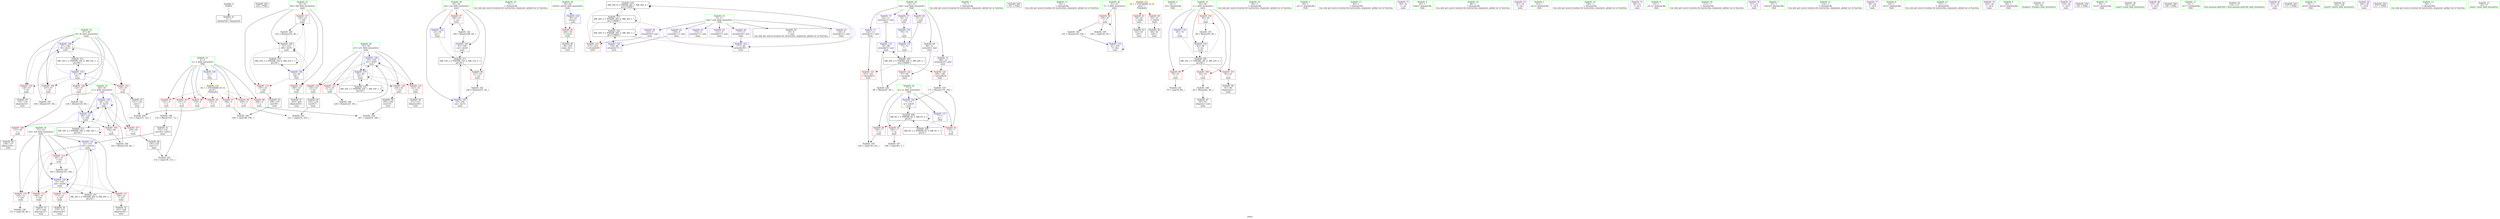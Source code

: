 digraph "SVFG" {
	label="SVFG";

	Node0x559027f70030 [shape=record,color=grey,label="{NodeID: 0\nNullPtr}"];
	Node0x559027f70030 -> Node0x559027f8c5d0[style=solid];
	Node0x559027fb4bf0 [shape=record,color=black,label="{NodeID: 263\n224 = PHI()\n}"];
	Node0x559027f95630 [shape=record,color=grey,label="{NodeID: 180\n152 = Binary(151, 72, )\n}"];
	Node0x559027f95630 -> Node0x559027f8de70[style=solid];
	Node0x559027f8ccb0 [shape=record,color=red,label="{NodeID: 97\n188\<--43\n\<--cas\nmain\n}"];
	Node0x559027f8ccb0 -> Node0x559027f95930[style=solid];
	Node0x559027f6f0e0 [shape=record,color=green,label="{NodeID: 14\n72\<--1\n\<--dummyObj\nCan only get source location for instruction, argument, global var or function.}"];
	Node0x559027f906c0 [shape=record,color=grey,label="{NodeID: 194\n207 = cmp(205, 206, )\n}"];
	Node0x559027f8d810 [shape=record,color=red,label="{NodeID: 111\n160\<--51\n\<--i24\nmain\n}"];
	Node0x559027f8d810 -> Node0x559027f8df40[style=solid];
	Node0x559027f6faf0 [shape=record,color=green,label="{NodeID: 28\n39\<--40\nretval\<--retval_field_insensitive\nmain\n}"];
	Node0x559027f6faf0 -> Node0x559027f90230[style=solid];
	Node0x559027f6faf0 -> Node0x559027f92d80[style=solid];
	Node0x559027f92ab0 [shape=record,color=red,label="{NodeID: 125\n215\<--214\n\<--arrayidx59\nmain\n}"];
	Node0x559027f8c6d0 [shape=record,color=black,label="{NodeID: 42\n10\<--9\n\<--mat\nCan only get source location for instruction, argument, global var or function.}"];
	Node0x559027f93670 [shape=record,color=blue,label="{NodeID: 139\n49\<--143\nj\<--inc19\nmain\n}"];
	Node0x559027f93670 -> Node0x559027f8d4d0[style=dashed];
	Node0x559027f93670 -> Node0x559027f8d5a0[style=dashed];
	Node0x559027f93670 -> Node0x559027f8d670[style=dashed];
	Node0x559027f93670 -> Node0x559027f934d0[style=dashed];
	Node0x559027f93670 -> Node0x559027f93670[style=dashed];
	Node0x559027f93670 -> Node0x559027fa1910[style=dashed];
	Node0x559027f8e280 [shape=record,color=black,label="{NodeID: 56\n205\<--204\nconv53\<--\nmain\n}"];
	Node0x559027f8e280 -> Node0x559027f906c0[style=solid];
	Node0x559027f8ede0 [shape=record,color=purple,label="{NodeID: 70\n92\<--12\narrayidx3\<--nnd\nmain\n}"];
	Node0x559027f8ede0 -> Node0x559027f93190[style=solid];
	Node0x559027f8f940 [shape=record,color=red,label="{NodeID: 84\n131\<--4\n\<--n\nmain\n}"];
	Node0x559027f8f940 -> Node0x559027f98780[style=solid];
	Node0x559027f70450 [shape=record,color=green,label="{NodeID: 1\n5\<--1\n\<--dummyObj\nCan only get source location for instruction, argument, global var or function.}"];
	Node0x559027fb4cf0 [shape=record,color=black,label="{NodeID: 264\n241 = PHI()\n}"];
	Node0x559027f957b0 [shape=record,color=grey,label="{NodeID: 181\n238 = Binary(237, 84, )\n}"];
	Node0x559027f957b0 -> Node0x559027f93f60[style=solid];
	Node0x559027f8cd80 [shape=record,color=red,label="{NodeID: 98\n237\<--43\n\<--cas\nmain\n}"];
	Node0x559027f8cd80 -> Node0x559027f957b0[style=solid];
	Node0x559027f8b970 [shape=record,color=green,label="{NodeID: 15\n76\<--1\n\<--dummyObj\nCan only get source location for instruction, argument, global var or function.}"];
	Node0x559027f90840 [shape=record,color=grey,label="{NodeID: 195\n164 = cmp(159, 163, )\n}"];
	Node0x559027f8d8e0 [shape=record,color=red,label="{NodeID: 112\n166\<--51\n\<--i24\nmain\n}"];
	Node0x559027f8d8e0 -> Node0x559027f8e010[style=solid];
	Node0x559027f6fbc0 [shape=record,color=green,label="{NodeID: 29\n41\<--42\nT\<--T_field_insensitive\nmain\n}"];
	Node0x559027f6fbc0 -> Node0x559027f8cbe0[style=solid];
	Node0x559027f6fbc0 -> Node0x559027f93330[style=solid];
	Node0x559027fa0510 [shape=record,color=black,label="{NodeID: 209\nMR_6V_2 = PHI(MR_6V_3, MR_6V_1, )\npts\{8 \}\n}"];
	Node0x559027fa0510 -> Node0x559027f9f610[style=dashed];
	Node0x559027f92b80 [shape=record,color=blue,label="{NodeID: 126\n4\<--5\nn\<--\nGlob }"];
	Node0x559027f92b80 -> Node0x559027fa8230[style=dashed];
	Node0x559027f8c7d0 [shape=record,color=black,label="{NodeID: 43\n62\<--59\ncall\<--\nmain\n}"];
	Node0x559027f93740 [shape=record,color=blue,label="{NodeID: 140\n47\<--148\ni6\<--inc22\nmain\n}"];
	Node0x559027f93740 -> Node0x559027f8d190[style=dashed];
	Node0x559027f93740 -> Node0x559027f8d260[style=dashed];
	Node0x559027f93740 -> Node0x559027f8d330[style=dashed];
	Node0x559027f93740 -> Node0x559027f8d400[style=dashed];
	Node0x559027f93740 -> Node0x559027f93740[style=dashed];
	Node0x559027f93740 -> Node0x559027fa1410[style=dashed];
	Node0x559027f8e350 [shape=record,color=black,label="{NodeID: 57\n210\<--209\nidxprom56\<--\nmain\n}"];
	Node0x559027f8eeb0 [shape=record,color=purple,label="{NodeID: 71\n162\<--12\narrayidx31\<--nnd\nmain\n}"];
	Node0x559027f8eeb0 -> Node0x559027f92910[style=solid];
	Node0x559027f8fa10 [shape=record,color=red,label="{NodeID: 85\n151\<--4\n\<--n\nmain\n}"];
	Node0x559027f8fa10 -> Node0x559027f95630[style=solid];
	Node0x559027f70fa0 [shape=record,color=green,label="{NodeID: 2\n16\<--1\n.str\<--dummyObj\nGlob }"];
	Node0x559027f95930 [shape=record,color=grey,label="{NodeID: 182\n189 = Binary(188, 84, )\n}"];
	Node0x559027f95930 -> Node0x559027f93b50[style=solid];
	Node0x559027f8ce50 [shape=record,color=red,label="{NodeID: 99\n78\<--45\n\<--i\nmain\n}"];
	Node0x559027f8ce50 -> Node0x559027f91140[style=solid];
	Node0x559027f8ba70 [shape=record,color=green,label="{NodeID: 16\n80\<--1\n\<--dummyObj\nCan only get source location for instruction, argument, global var or function.}"];
	Node0x559027f909c0 [shape=record,color=grey,label="{NodeID: 196\n157 = cmp(156, 84, )\n}"];
	Node0x559027f8d9b0 [shape=record,color=red,label="{NodeID: 113\n173\<--51\n\<--i24\nmain\n}"];
	Node0x559027f8d9b0 -> Node0x559027f8e0e0[style=solid];
	Node0x559027f6fc90 [shape=record,color=green,label="{NodeID: 30\n43\<--44\ncas\<--cas_field_insensitive\nmain\n}"];
	Node0x559027f6fc90 -> Node0x559027f8ccb0[style=solid];
	Node0x559027f6fc90 -> Node0x559027f8cd80[style=solid];
	Node0x559027f6fc90 -> Node0x559027f92e50[style=solid];
	Node0x559027f6fc90 -> Node0x559027f93b50[style=solid];
	Node0x559027f6fc90 -> Node0x559027f93f60[style=solid];
	Node0x559027f92c80 [shape=record,color=blue,label="{NodeID: 127\n7\<--5\nm\<--\nGlob }"];
	Node0x559027f92c80 -> Node0x559027fa0510[style=dashed];
	Node0x559027f8c8a0 [shape=record,color=black,label="{NodeID: 44\n68\<--65\ncall1\<--\nmain\n}"];
	Node0x559027f93810 [shape=record,color=blue,label="{NodeID: 141\n51\<--153\ni24\<--conv26\nmain\n}"];
	Node0x559027f93810 -> Node0x559027f8d740[style=dashed];
	Node0x559027f93810 -> Node0x559027f8d810[style=dashed];
	Node0x559027f93810 -> Node0x559027f8d8e0[style=dashed];
	Node0x559027f93810 -> Node0x559027f8d9b0[style=dashed];
	Node0x559027f93810 -> Node0x559027f8da80[style=dashed];
	Node0x559027f93810 -> Node0x559027f93a80[style=dashed];
	Node0x559027f93810 -> Node0x559027fa1e10[style=dashed];
	Node0x559027f8e420 [shape=record,color=black,label="{NodeID: 58\n213\<--212\nidxprom58\<--\nmain\n}"];
	Node0x559027f8ef80 [shape=record,color=purple,label="{NodeID: 72\n168\<--12\narrayidx34\<--nnd\nmain\n}"];
	Node0x559027f8ef80 -> Node0x559027f929e0[style=solid];
	Node0x559027f8fae0 [shape=record,color=red,label="{NodeID: 86\n176\<--4\n\<--n\nmain\n}"];
	Node0x559027f6f280 [shape=record,color=green,label="{NodeID: 3\n18\<--1\n.str.1\<--dummyObj\nGlob }"];
	Node0x559027f95ab0 [shape=record,color=grey,label="{NodeID: 183\n182 = Binary(181, 106, )\n}"];
	Node0x559027f95ab0 -> Node0x559027f93a80[style=solid];
	Node0x559027f8cf20 [shape=record,color=red,label="{NodeID: 100\n82\<--45\n\<--i\nmain\n}"];
	Node0x559027f8cf20 -> Node0x559027f96230[style=solid];
	Node0x559027f701d0 [shape=record,color=green,label="{NodeID: 17\n84\<--1\n\<--dummyObj\nCan only get source location for instruction, argument, global var or function.}"];
	Node0x559027f90b40 [shape=record,color=grey,label="{NodeID: 197\n186 = cmp(185, 5, )\n}"];
	Node0x559027f8da80 [shape=record,color=red,label="{NodeID: 114\n181\<--51\n\<--i24\nmain\n}"];
	Node0x559027f8da80 -> Node0x559027f95ab0[style=solid];
	Node0x559027f6fd60 [shape=record,color=green,label="{NodeID: 31\n45\<--46\ni\<--i_field_insensitive\nmain\n}"];
	Node0x559027f6fd60 -> Node0x559027f8ce50[style=solid];
	Node0x559027f6fd60 -> Node0x559027f8cf20[style=solid];
	Node0x559027f6fd60 -> Node0x559027f8cff0[style=solid];
	Node0x559027f6fd60 -> Node0x559027f8d0c0[style=solid];
	Node0x559027f6fd60 -> Node0x559027f930c0[style=solid];
	Node0x559027f6fd60 -> Node0x559027f93260[style=solid];
	Node0x559027fa0f10 [shape=record,color=black,label="{NodeID: 211\nMR_12V_3 = PHI(MR_12V_5, MR_12V_2, )\npts\{44 \}\n}"];
	Node0x559027fa0f10 -> Node0x559027f8ccb0[style=dashed];
	Node0x559027fa0f10 -> Node0x559027f8cd80[style=dashed];
	Node0x559027fa0f10 -> Node0x559027f93b50[style=dashed];
	Node0x559027fa0f10 -> Node0x559027f93f60[style=dashed];
	Node0x559027f92d80 [shape=record,color=blue,label="{NodeID: 128\n39\<--58\nretval\<--\nmain\n}"];
	Node0x559027f92d80 -> Node0x559027f90230[style=dashed];
	Node0x559027f8c970 [shape=record,color=black,label="{NodeID: 45\n85\<--83\nidxprom\<--sub\nmain\n}"];
	Node0x559027f938e0 [shape=record,color=blue,label="{NodeID: 142\n7\<--171\nm\<--sub35\nmain\n}"];
	Node0x559027f938e0 -> Node0x559027f9f610[style=dashed];
	Node0x559027f8e4f0 [shape=record,color=black,label="{NodeID: 59\n219\<--218\nconv61\<--\nmain\n}"];
	Node0x559027f8e4f0 -> Node0x559027f988c0[style=solid];
	Node0x559027f8f050 [shape=record,color=purple,label="{NodeID: 73\n60\<--16\n\<--.str\nmain\n}"];
	Node0x559027f8fbb0 [shape=record,color=red,label="{NodeID: 87\n199\<--4\n\<--n\nmain\n}"];
	Node0x559027f8fbb0 -> Node0x559027f90cc0[style=solid];
	Node0x559027f6f310 [shape=record,color=green,label="{NodeID: 4\n20\<--1\nstdin\<--dummyObj\nGlob }"];
	Node0x559027f95c30 [shape=record,color=grey,label="{NodeID: 184\n143 = Binary(142, 84, )\n}"];
	Node0x559027f95c30 -> Node0x559027f93670[style=solid];
	Node0x559027f8cff0 [shape=record,color=red,label="{NodeID: 101\n90\<--45\n\<--i\nmain\n}"];
	Node0x559027f8cff0 -> Node0x559027f8ca40[style=solid];
	Node0x559027f70290 [shape=record,color=green,label="{NodeID: 18\n89\<--1\n\<--dummyObj\nCan only get source location for instruction, argument, global var or function.}"];
	Node0x559027f90cc0 [shape=record,color=grey,label="{NodeID: 198\n200 = cmp(198, 199, )\n}"];
	Node0x559027f8db50 [shape=record,color=red,label="{NodeID: 115\n197\<--53\n\<--i46\nmain\n}"];
	Node0x559027f8db50 -> Node0x559027f8e1b0[style=solid];
	Node0x559027f6fe30 [shape=record,color=green,label="{NodeID: 32\n47\<--48\ni6\<--i6_field_insensitive\nmain\n}"];
	Node0x559027f6fe30 -> Node0x559027f8d190[style=solid];
	Node0x559027f6fe30 -> Node0x559027f8d260[style=solid];
	Node0x559027f6fe30 -> Node0x559027f8d330[style=solid];
	Node0x559027f6fe30 -> Node0x559027f8d400[style=solid];
	Node0x559027f6fe30 -> Node0x559027f93400[style=solid];
	Node0x559027f6fe30 -> Node0x559027f93740[style=solid];
	Node0x559027fa1410 [shape=record,color=black,label="{NodeID: 212\nMR_16V_2 = PHI(MR_16V_4, MR_16V_1, )\npts\{48 \}\n}"];
	Node0x559027fa1410 -> Node0x559027f93400[style=dashed];
	Node0x559027f92e50 [shape=record,color=blue,label="{NodeID: 129\n43\<--58\ncas\<--\nmain\n}"];
	Node0x559027f92e50 -> Node0x559027fa0f10[style=dashed];
	Node0x559027f8ca40 [shape=record,color=black,label="{NodeID: 46\n91\<--90\nidxprom2\<--\nmain\n}"];
	Node0x559027f939b0 [shape=record,color=blue,label="{NodeID: 143\n177\<--84\narrayidx38\<--\nmain\n}"];
	Node0x559027f939b0 -> Node0x559027fa3710[style=dashed];
	Node0x559027f8e5c0 [shape=record,color=black,label="{NodeID: 60\n38\<--244\nmain_ret\<--\nmain\n}"];
	Node0x559027f8f120 [shape=record,color=purple,label="{NodeID: 74\n61\<--18\n\<--.str.1\nmain\n}"];
	Node0x559027f8fc80 [shape=record,color=red,label="{NodeID: 88\n206\<--4\n\<--n\nmain\n}"];
	Node0x559027f8fc80 -> Node0x559027f906c0[style=solid];
	Node0x559027f6f400 [shape=record,color=green,label="{NodeID: 5\n21\<--1\n.str.2\<--dummyObj\nGlob }"];
	Node0x559027f95db0 [shape=record,color=grey,label="{NodeID: 185\n105 = Binary(104, 106, )\n}"];
	Node0x559027f95db0 -> Node0x559027f93330[style=solid];
	Node0x559027f8d0c0 [shape=record,color=red,label="{NodeID: 102\n95\<--45\n\<--i\nmain\n}"];
	Node0x559027f8d0c0 -> Node0x559027f966b0[style=solid];
	Node0x559027f70390 [shape=record,color=green,label="{NodeID: 19\n106\<--1\n\<--dummyObj\nCan only get source location for instruction, argument, global var or function.}"];
	Node0x559027f90e40 [shape=record,color=grey,label="{NodeID: 199\n108 = cmp(104, 58, )\n}"];
	Node0x559027f92360 [shape=record,color=red,label="{NodeID: 116\n209\<--53\n\<--i46\nmain\n}"];
	Node0x559027f92360 -> Node0x559027f8e350[style=solid];
	Node0x559027f6ff00 [shape=record,color=green,label="{NodeID: 33\n49\<--50\nj\<--j_field_insensitive\nmain\n}"];
	Node0x559027f6ff00 -> Node0x559027f8d4d0[style=solid];
	Node0x559027f6ff00 -> Node0x559027f8d5a0[style=solid];
	Node0x559027f6ff00 -> Node0x559027f8d670[style=solid];
	Node0x559027f6ff00 -> Node0x559027f934d0[style=solid];
	Node0x559027f6ff00 -> Node0x559027f93670[style=solid];
	Node0x559027fa1910 [shape=record,color=black,label="{NodeID: 213\nMR_18V_2 = PHI(MR_18V_3, MR_18V_1, )\npts\{50 \}\n}"];
	Node0x559027fa1910 -> Node0x559027f934d0[style=dashed];
	Node0x559027fa1910 -> Node0x559027fa1910[style=dashed];
	Node0x559027f92f20 [shape=record,color=blue,label="{NodeID: 130\n70\<--72\n\<--\nmain\n}"];
	Node0x559027f92f20 -> Node0x559027f92ff0[style=dashed];
	Node0x559027f8cb10 [shape=record,color=black,label="{NodeID: 47\n121\<--120\nconv\<--\nmain\n}"];
	Node0x559027f8cb10 -> Node0x559027f90fc0[style=solid];
	Node0x559027f93a80 [shape=record,color=blue,label="{NodeID: 144\n51\<--182\ni24\<--dec40\nmain\n}"];
	Node0x559027f93a80 -> Node0x559027f8d740[style=dashed];
	Node0x559027f93a80 -> Node0x559027f8d810[style=dashed];
	Node0x559027f93a80 -> Node0x559027f8d8e0[style=dashed];
	Node0x559027f93a80 -> Node0x559027f8d9b0[style=dashed];
	Node0x559027f93a80 -> Node0x559027f8da80[style=dashed];
	Node0x559027f93a80 -> Node0x559027f93a80[style=dashed];
	Node0x559027f93a80 -> Node0x559027fa1e10[style=dashed];
	Node0x559027f8e690 [shape=record,color=purple,label="{NodeID: 61\n136\<--9\narrayidx15\<--mat\nmain\n}"];
	Node0x559027f8f1f0 [shape=record,color=purple,label="{NodeID: 75\n66\<--21\n\<--.str.2\nmain\n}"];
	Node0x559027f8fd50 [shape=record,color=red,label="{NodeID: 89\n220\<--4\n\<--n\nmain\n}"];
	Node0x559027f8fd50 -> Node0x559027f988c0[style=solid];
	Node0x559027f6f490 [shape=record,color=green,label="{NodeID: 6\n23\<--1\n.str.3\<--dummyObj\nGlob }"];
	Node0x559027f95f30 [shape=record,color=grey,label="{NodeID: 186\n228 = Binary(227, 84, )\n}"];
	Node0x559027f95f30 -> Node0x559027f93dc0[style=solid];
	Node0x559027f8d190 [shape=record,color=red,label="{NodeID: 103\n120\<--47\n\<--i6\nmain\n}"];
	Node0x559027f8d190 -> Node0x559027f8cb10[style=solid];
	Node0x559027f71490 [shape=record,color=green,label="{NodeID: 20\n113\<--1\n\<--dummyObj\nCan only get source location for instruction, argument, global var or function.}"];
	Node0x559027f90fc0 [shape=record,color=grey,label="{NodeID: 200\n123 = cmp(121, 122, )\n}"];
	Node0x559027f92430 [shape=record,color=red,label="{NodeID: 117\n232\<--53\n\<--i46\nmain\n}"];
	Node0x559027f92430 -> Node0x559027f963b0[style=solid];
	Node0x559027f8bf90 [shape=record,color=green,label="{NodeID: 34\n51\<--52\ni24\<--i24_field_insensitive\nmain\n}"];
	Node0x559027f8bf90 -> Node0x559027f8d740[style=solid];
	Node0x559027f8bf90 -> Node0x559027f8d810[style=solid];
	Node0x559027f8bf90 -> Node0x559027f8d8e0[style=solid];
	Node0x559027f8bf90 -> Node0x559027f8d9b0[style=solid];
	Node0x559027f8bf90 -> Node0x559027f8da80[style=solid];
	Node0x559027f8bf90 -> Node0x559027f93810[style=solid];
	Node0x559027f8bf90 -> Node0x559027f93a80[style=solid];
	Node0x559027fa1e10 [shape=record,color=black,label="{NodeID: 214\nMR_20V_2 = PHI(MR_20V_4, MR_20V_1, )\npts\{52 \}\n}"];
	Node0x559027fa1e10 -> Node0x559027f93810[style=dashed];
	Node0x559027f92ff0 [shape=record,color=blue,label="{NodeID: 131\n73\<--72\n\<--\nmain\n}"];
	Node0x559027f92ff0 -> Node0x559027f9f110[style=dashed];
	Node0x559027f8dc00 [shape=record,color=black,label="{NodeID: 48\n130\<--129\nconv11\<--\nmain\n}"];
	Node0x559027f8dc00 -> Node0x559027f98780[style=solid];
	Node0x559027f93b50 [shape=record,color=blue,label="{NodeID: 145\n43\<--189\ncas\<--inc44\nmain\n}"];
	Node0x559027f93b50 -> Node0x559027fa0f10[style=dashed];
	Node0x559027f8e760 [shape=record,color=purple,label="{NodeID: 62\n139\<--9\narrayidx17\<--mat\nmain\n}"];
	Node0x559027f8e760 -> Node0x559027f935a0[style=solid];
	Node0x559027f8f2c0 [shape=record,color=purple,label="{NodeID: 76\n67\<--23\n\<--.str.3\nmain\n}"];
	Node0x559027f8fe20 [shape=record,color=red,label="{NodeID: 90\n159\<--7\n\<--m\nmain\n}"];
	Node0x559027f8fe20 -> Node0x559027f90840[style=solid];
	Node0x559027f8b630 [shape=record,color=green,label="{NodeID: 7\n25\<--1\nstdout\<--dummyObj\nGlob }"];
	Node0x559027f960b0 [shape=record,color=grey,label="{NodeID: 187\n148 = Binary(147, 84, )\n}"];
	Node0x559027f960b0 -> Node0x559027f93740[style=solid];
	Node0x559027f8d260 [shape=record,color=red,label="{NodeID: 104\n125\<--47\n\<--i6\nmain\n}"];
	Node0x559027f8d260 -> Node0x559027f903c0[style=solid];
	Node0x559027f71560 [shape=record,color=green,label="{NodeID: 21\n114\<--1\n\<--dummyObj\nCan only get source location for instruction, argument, global var or function.}"];
	Node0x559027f91140 [shape=record,color=grey,label="{NodeID: 201\n79 = cmp(78, 80, )\n}"];
	Node0x559027f92500 [shape=record,color=red,label="{NodeID: 118\n204\<--55\n\<--j51\nmain\n}"];
	Node0x559027f92500 -> Node0x559027f8e280[style=solid];
	Node0x559027f8c060 [shape=record,color=green,label="{NodeID: 35\n53\<--54\ni46\<--i46_field_insensitive\nmain\n}"];
	Node0x559027f8c060 -> Node0x559027f8db50[style=solid];
	Node0x559027f8c060 -> Node0x559027f92360[style=solid];
	Node0x559027f8c060 -> Node0x559027f92430[style=solid];
	Node0x559027f8c060 -> Node0x559027f93c20[style=solid];
	Node0x559027f8c060 -> Node0x559027f93e90[style=solid];
	Node0x559027fa2310 [shape=record,color=black,label="{NodeID: 215\nMR_22V_2 = PHI(MR_22V_6, MR_22V_1, )\npts\{54 \}\n}"];
	Node0x559027fa2310 -> Node0x559027f93c20[style=dashed];
	Node0x559027fa2310 -> Node0x559027fa2310[style=dashed];
	Node0x559027f930c0 [shape=record,color=blue,label="{NodeID: 132\n45\<--76\ni\<--\nmain\n}"];
	Node0x559027f930c0 -> Node0x559027f9ec10[style=dashed];
	Node0x559027f8dcd0 [shape=record,color=black,label="{NodeID: 49\n135\<--134\nidxprom14\<--\nmain\n}"];
	Node0x559027fa7120 [shape=record,color=black,label="{NodeID: 229\nMR_26V_4 = PHI(MR_26V_5, MR_26V_3, )\npts\{110000 \}\n}"];
	Node0x559027fa7120 -> Node0x559027f92ab0[style=dashed];
	Node0x559027fa7120 -> Node0x559027f935a0[style=dashed];
	Node0x559027fa7120 -> Node0x559027f939b0[style=dashed];
	Node0x559027fa7120 -> Node0x559027fa2d10[style=dashed];
	Node0x559027fa7120 -> Node0x559027fa3710[style=dashed];
	Node0x559027fa7120 -> Node0x559027fa7120[style=dashed];
	Node0x559027f93c20 [shape=record,color=blue,label="{NodeID: 146\n53\<--84\ni46\<--\nmain\n}"];
	Node0x559027f93c20 -> Node0x559027f8db50[style=dashed];
	Node0x559027f93c20 -> Node0x559027f92360[style=dashed];
	Node0x559027f93c20 -> Node0x559027f92430[style=dashed];
	Node0x559027f93c20 -> Node0x559027f93e90[style=dashed];
	Node0x559027f93c20 -> Node0x559027fa2310[style=dashed];
	Node0x559027f8e830 [shape=record,color=purple,label="{NodeID: 63\n175\<--9\narrayidx37\<--mat\nmain\n}"];
	Node0x559027f8f390 [shape=record,color=purple,label="{NodeID: 77\n99\<--26\n\<--.str.4\nmain\n}"];
	Node0x559027f8fef0 [shape=record,color=red,label="{NodeID: 91\n170\<--7\n\<--m\nmain\n}"];
	Node0x559027f8fef0 -> Node0x559027f90540[style=solid];
	Node0x559027f8b6c0 [shape=record,color=green,label="{NodeID: 8\n26\<--1\n.str.4\<--dummyObj\nGlob }"];
	Node0x559027f96230 [shape=record,color=grey,label="{NodeID: 188\n83 = Binary(82, 84, )\n}"];
	Node0x559027f96230 -> Node0x559027f8c970[style=solid];
	Node0x559027f8d330 [shape=record,color=red,label="{NodeID: 105\n134\<--47\n\<--i6\nmain\n}"];
	Node0x559027f8d330 -> Node0x559027f8dcd0[style=solid];
	Node0x559027f71660 [shape=record,color=green,label="{NodeID: 22\n115\<--1\n\<--dummyObj\nCan only get source location for instruction, argument, global var or function.}"];
	Node0x559027f98780 [shape=record,color=grey,label="{NodeID: 202\n132 = cmp(130, 131, )\n}"];
	Node0x559027f925d0 [shape=record,color=red,label="{NodeID: 119\n212\<--55\n\<--j51\nmain\n}"];
	Node0x559027f925d0 -> Node0x559027f8e420[style=solid];
	Node0x559027f8c130 [shape=record,color=green,label="{NodeID: 36\n55\<--56\nj51\<--j51_field_insensitive\nmain\n}"];
	Node0x559027f8c130 -> Node0x559027f92500[style=solid];
	Node0x559027f8c130 -> Node0x559027f925d0[style=solid];
	Node0x559027f8c130 -> Node0x559027f926a0[style=solid];
	Node0x559027f8c130 -> Node0x559027f92770[style=solid];
	Node0x559027f8c130 -> Node0x559027f93cf0[style=solid];
	Node0x559027f8c130 -> Node0x559027f93dc0[style=solid];
	Node0x559027fa2810 [shape=record,color=black,label="{NodeID: 216\nMR_24V_2 = PHI(MR_24V_7, MR_24V_1, )\npts\{56 \}\n}"];
	Node0x559027fa2810 -> Node0x559027f93cf0[style=dashed];
	Node0x559027fa2810 -> Node0x559027fa2810[style=dashed];
	Node0x559027f93190 [shape=record,color=blue,label="{NodeID: 133\n92\<--88\narrayidx3\<--mul\nmain\n}"];
	Node0x559027f93190 -> Node0x559027f9f110[style=dashed];
	Node0x559027f8dda0 [shape=record,color=black,label="{NodeID: 50\n138\<--137\nidxprom16\<--\nmain\n}"];
	Node0x559027f93cf0 [shape=record,color=blue,label="{NodeID: 147\n55\<--84\nj51\<--\nmain\n}"];
	Node0x559027f93cf0 -> Node0x559027f92500[style=dashed];
	Node0x559027f93cf0 -> Node0x559027f925d0[style=dashed];
	Node0x559027f93cf0 -> Node0x559027f926a0[style=dashed];
	Node0x559027f93cf0 -> Node0x559027f92770[style=dashed];
	Node0x559027f93cf0 -> Node0x559027f93cf0[style=dashed];
	Node0x559027f93cf0 -> Node0x559027f93dc0[style=dashed];
	Node0x559027f93cf0 -> Node0x559027fa2810[style=dashed];
	Node0x559027f8e900 [shape=record,color=purple,label="{NodeID: 64\n177\<--9\narrayidx38\<--mat\nmain\n}"];
	Node0x559027f8e900 -> Node0x559027f939b0[style=solid];
	Node0x559027f8f460 [shape=record,color=purple,label="{NodeID: 78\n216\<--26\n\<--.str.4\nmain\n}"];
	Node0x559027f8ffc0 [shape=record,color=red,label="{NodeID: 92\n185\<--7\n\<--m\nmain\n}"];
	Node0x559027f8ffc0 -> Node0x559027f90b40[style=solid];
	Node0x559027f70510 [shape=record,color=green,label="{NodeID: 9\n28\<--1\n.str.5\<--dummyObj\nGlob }"];
	Node0x559027f963b0 [shape=record,color=grey,label="{NodeID: 189\n233 = Binary(232, 84, )\n}"];
	Node0x559027f963b0 -> Node0x559027f93e90[style=solid];
	Node0x559027f8d400 [shape=record,color=red,label="{NodeID: 106\n147\<--47\n\<--i6\nmain\n}"];
	Node0x559027f8d400 -> Node0x559027f960b0[style=solid];
	Node0x559027f70710 [shape=record,color=green,label="{NodeID: 23\n4\<--6\nn\<--n_field_insensitive\nGlob }"];
	Node0x559027f70710 -> Node0x559027f8f870[style=solid];
	Node0x559027f70710 -> Node0x559027f8f940[style=solid];
	Node0x559027f70710 -> Node0x559027f8fa10[style=solid];
	Node0x559027f70710 -> Node0x559027f8fae0[style=solid];
	Node0x559027f70710 -> Node0x559027f8fbb0[style=solid];
	Node0x559027f70710 -> Node0x559027f8fc80[style=solid];
	Node0x559027f70710 -> Node0x559027f8fd50[style=solid];
	Node0x559027f70710 -> Node0x559027f92b80[style=solid];
	Node0x559027f988c0 [shape=record,color=grey,label="{NodeID: 203\n221 = cmp(219, 220, )\n}"];
	Node0x559027f926a0 [shape=record,color=red,label="{NodeID: 120\n218\<--55\n\<--j51\nmain\n}"];
	Node0x559027f926a0 -> Node0x559027f8e4f0[style=solid];
	Node0x559027f8c200 [shape=record,color=green,label="{NodeID: 37\n63\<--64\nfreopen\<--freopen_field_insensitive\n}"];
	Node0x559027fa2d10 [shape=record,color=black,label="{NodeID: 217\nMR_26V_2 = PHI(MR_26V_6, MR_26V_1, )\npts\{110000 \}\n}"];
	Node0x559027fa2d10 -> Node0x559027f92ab0[style=dashed];
	Node0x559027fa2d10 -> Node0x559027f939b0[style=dashed];
	Node0x559027fa2d10 -> Node0x559027fa2d10[style=dashed];
	Node0x559027fa2d10 -> Node0x559027fa3710[style=dashed];
	Node0x559027fa2d10 -> Node0x559027fa7120[style=dashed];
	Node0x559027f93260 [shape=record,color=blue,label="{NodeID: 134\n45\<--96\ni\<--inc\nmain\n}"];
	Node0x559027f93260 -> Node0x559027f9ec10[style=dashed];
	Node0x559027f8de70 [shape=record,color=black,label="{NodeID: 51\n153\<--152\nconv26\<--sub25\nmain\n}"];
	Node0x559027f8de70 -> Node0x559027f93810[style=solid];
	Node0x559027fa7710 [shape=record,color=yellow,style=double,label="{NodeID: 231\n2V_1 = ENCHI(MR_2V_0)\npts\{1 \}\nFun[main]}"];
	Node0x559027fa7710 -> Node0x559027f90090[style=dashed];
	Node0x559027fa7710 -> Node0x559027f90160[style=dashed];
	Node0x559027f93dc0 [shape=record,color=blue,label="{NodeID: 148\n55\<--228\nj51\<--inc67\nmain\n}"];
	Node0x559027f93dc0 -> Node0x559027f92500[style=dashed];
	Node0x559027f93dc0 -> Node0x559027f925d0[style=dashed];
	Node0x559027f93dc0 -> Node0x559027f926a0[style=dashed];
	Node0x559027f93dc0 -> Node0x559027f92770[style=dashed];
	Node0x559027f93dc0 -> Node0x559027f93cf0[style=dashed];
	Node0x559027f93dc0 -> Node0x559027f93dc0[style=dashed];
	Node0x559027f93dc0 -> Node0x559027fa2810[style=dashed];
	Node0x559027f8e9d0 [shape=record,color=purple,label="{NodeID: 65\n211\<--9\narrayidx57\<--mat\nmain\n}"];
	Node0x559027f8f530 [shape=record,color=purple,label="{NodeID: 79\n110\<--28\n\<--.str.5\nmain\n}"];
	Node0x559027fb4300 [shape=record,color=black,label="{NodeID: 259\n192 = PHI()\n}"];
	Node0x559027f90090 [shape=record,color=red,label="{NodeID: 93\n59\<--20\n\<--stdin\nmain\n}"];
	Node0x559027f90090 -> Node0x559027f8c7d0[style=solid];
	Node0x559027f705e0 [shape=record,color=green,label="{NodeID: 10\n30\<--1\n.str.6\<--dummyObj\nGlob }"];
	Node0x559027f96530 [shape=record,color=grey,label="{NodeID: 190\n88 = Binary(87, 89, )\n}"];
	Node0x559027f96530 -> Node0x559027f93190[style=solid];
	Node0x559027f8d4d0 [shape=record,color=red,label="{NodeID: 107\n129\<--49\n\<--j\nmain\n}"];
	Node0x559027f8d4d0 -> Node0x559027f8dc00[style=solid];
	Node0x559027f70810 [shape=record,color=green,label="{NodeID: 24\n7\<--8\nm\<--m_field_insensitive\nGlob }"];
	Node0x559027f70810 -> Node0x559027f8fe20[style=solid];
	Node0x559027f70810 -> Node0x559027f8fef0[style=solid];
	Node0x559027f70810 -> Node0x559027f8ffc0[style=solid];
	Node0x559027f70810 -> Node0x559027f92c80[style=solid];
	Node0x559027f70810 -> Node0x559027f938e0[style=solid];
	Node0x559027f9ec10 [shape=record,color=black,label="{NodeID: 204\nMR_14V_3 = PHI(MR_14V_4, MR_14V_2, )\npts\{46 \}\n}"];
	Node0x559027f9ec10 -> Node0x559027f8ce50[style=dashed];
	Node0x559027f9ec10 -> Node0x559027f8cf20[style=dashed];
	Node0x559027f9ec10 -> Node0x559027f8cff0[style=dashed];
	Node0x559027f9ec10 -> Node0x559027f8d0c0[style=dashed];
	Node0x559027f9ec10 -> Node0x559027f93260[style=dashed];
	Node0x559027f92770 [shape=record,color=red,label="{NodeID: 121\n227\<--55\n\<--j51\nmain\n}"];
	Node0x559027f92770 -> Node0x559027f95f30[style=solid];
	Node0x559027f8c2d0 [shape=record,color=green,label="{NodeID: 38\n101\<--102\nscanf\<--scanf_field_insensitive\n}"];
	Node0x559027f93330 [shape=record,color=blue,label="{NodeID: 135\n41\<--105\nT\<--dec\nmain\n}"];
	Node0x559027f93330 -> Node0x559027f8cbe0[style=dashed];
	Node0x559027f93330 -> Node0x559027f93330[style=dashed];
	Node0x559027f8df40 [shape=record,color=black,label="{NodeID: 52\n161\<--160\nidxprom30\<--\nmain\n}"];
	Node0x559027fa8230 [shape=record,color=yellow,style=double,label="{NodeID: 232\n4V_1 = ENCHI(MR_4V_0)\npts\{6 \}\nFun[main]}"];
	Node0x559027fa8230 -> Node0x559027f8f870[style=dashed];
	Node0x559027fa8230 -> Node0x559027f8f940[style=dashed];
	Node0x559027fa8230 -> Node0x559027f8fa10[style=dashed];
	Node0x559027fa8230 -> Node0x559027f8fae0[style=dashed];
	Node0x559027fa8230 -> Node0x559027f8fbb0[style=dashed];
	Node0x559027fa8230 -> Node0x559027f8fc80[style=dashed];
	Node0x559027fa8230 -> Node0x559027f8fd50[style=dashed];
	Node0x559027f93e90 [shape=record,color=blue,label="{NodeID: 149\n53\<--233\ni46\<--inc70\nmain\n}"];
	Node0x559027f93e90 -> Node0x559027f8db50[style=dashed];
	Node0x559027f93e90 -> Node0x559027f92360[style=dashed];
	Node0x559027f93e90 -> Node0x559027f92430[style=dashed];
	Node0x559027f93e90 -> Node0x559027f93e90[style=dashed];
	Node0x559027f93e90 -> Node0x559027fa2310[style=dashed];
	Node0x559027f8eaa0 [shape=record,color=purple,label="{NodeID: 66\n214\<--9\narrayidx59\<--mat\nmain\n}"];
	Node0x559027f8eaa0 -> Node0x559027f92ab0[style=solid];
	Node0x559027f8f600 [shape=record,color=purple,label="{NodeID: 80\n191\<--30\n\<--.str.6\nmain\n}"];
	Node0x559027fb4400 [shape=record,color=black,label="{NodeID: 260\n100 = PHI()\n}"];
	Node0x559027f90160 [shape=record,color=red,label="{NodeID: 94\n65\<--25\n\<--stdout\nmain\n}"];
	Node0x559027f90160 -> Node0x559027f8c8a0[style=solid];
	Node0x559027f6eda0 [shape=record,color=green,label="{NodeID: 11\n32\<--1\n.str.7\<--dummyObj\nGlob }"];
	Node0x559027f966b0 [shape=record,color=grey,label="{NodeID: 191\n96 = Binary(95, 84, )\n}"];
	Node0x559027f966b0 -> Node0x559027f93260[style=solid];
	Node0x559027f8d5a0 [shape=record,color=red,label="{NodeID: 108\n137\<--49\n\<--j\nmain\n}"];
	Node0x559027f8d5a0 -> Node0x559027f8dda0[style=solid];
	Node0x559027f70910 [shape=record,color=green,label="{NodeID: 25\n9\<--11\nmat\<--mat_field_insensitive\nGlob }"];
	Node0x559027f70910 -> Node0x559027f8c6d0[style=solid];
	Node0x559027f70910 -> Node0x559027f8e690[style=solid];
	Node0x559027f70910 -> Node0x559027f8e760[style=solid];
	Node0x559027f70910 -> Node0x559027f8e830[style=solid];
	Node0x559027f70910 -> Node0x559027f8e900[style=solid];
	Node0x559027f70910 -> Node0x559027f8e9d0[style=solid];
	Node0x559027f70910 -> Node0x559027f8eaa0[style=solid];
	Node0x559027f9f110 [shape=record,color=black,label="{NodeID: 205\nMR_28V_4 = PHI(MR_28V_5, MR_28V_3, )\npts\{150000 \}\n}"];
	Node0x559027f9f110 -> Node0x559027f92840[style=dashed];
	Node0x559027f9f110 -> Node0x559027f92910[style=dashed];
	Node0x559027f9f110 -> Node0x559027f929e0[style=dashed];
	Node0x559027f9f110 -> Node0x559027f93190[style=dashed];
	Node0x559027f92840 [shape=record,color=red,label="{NodeID: 122\n87\<--86\n\<--arrayidx\nmain\n}"];
	Node0x559027f92840 -> Node0x559027f96530[style=solid];
	Node0x559027f8c3d0 [shape=record,color=green,label="{NodeID: 39\n116\<--117\nllvm.memset.p0i8.i64\<--llvm.memset.p0i8.i64_field_insensitive\n}"];
	Node0x559027fa3710 [shape=record,color=black,label="{NodeID: 219\nMR_26V_8 = PHI(MR_26V_7, MR_26V_6, )\npts\{110000 \}\n}"];
	Node0x559027fa3710 -> Node0x559027f92ab0[style=dashed];
	Node0x559027fa3710 -> Node0x559027f939b0[style=dashed];
	Node0x559027fa3710 -> Node0x559027fa2d10[style=dashed];
	Node0x559027fa3710 -> Node0x559027fa3710[style=dashed];
	Node0x559027f93400 [shape=record,color=blue,label="{NodeID: 136\n47\<--84\ni6\<--\nmain\n}"];
	Node0x559027f93400 -> Node0x559027f8d190[style=dashed];
	Node0x559027f93400 -> Node0x559027f8d260[style=dashed];
	Node0x559027f93400 -> Node0x559027f8d330[style=dashed];
	Node0x559027f93400 -> Node0x559027f8d400[style=dashed];
	Node0x559027f93400 -> Node0x559027f93740[style=dashed];
	Node0x559027f93400 -> Node0x559027fa1410[style=dashed];
	Node0x559027f8e010 [shape=record,color=black,label="{NodeID: 53\n167\<--166\nidxprom33\<--\nmain\n}"];
	Node0x559027f93f60 [shape=record,color=blue,label="{NodeID: 150\n43\<--238\ncas\<--inc72\nmain\n}"];
	Node0x559027f93f60 -> Node0x559027fa0f10[style=dashed];
	Node0x559027f8eb70 [shape=record,color=purple,label="{NodeID: 67\n70\<--12\n\<--nnd\nmain\n}"];
	Node0x559027f8eb70 -> Node0x559027f92f20[style=solid];
	Node0x559027f8f6d0 [shape=record,color=purple,label="{NodeID: 81\n223\<--32\n\<--.str.7\nmain\n}"];
	Node0x559027fb49f0 [shape=record,color=black,label="{NodeID: 261\n111 = PHI()\n}"];
	Node0x559027f90230 [shape=record,color=red,label="{NodeID: 95\n244\<--39\n\<--retval\nmain\n}"];
	Node0x559027f90230 -> Node0x559027f8e5c0[style=solid];
	Node0x559027f6ee30 [shape=record,color=green,label="{NodeID: 12\n34\<--1\n.str.8\<--dummyObj\nGlob }"];
	Node0x559027f903c0 [shape=record,color=grey,label="{NodeID: 192\n126 = Binary(125, 84, )\n}"];
	Node0x559027f903c0 -> Node0x559027f934d0[style=solid];
	Node0x559027f8d670 [shape=record,color=red,label="{NodeID: 109\n142\<--49\n\<--j\nmain\n}"];
	Node0x559027f8d670 -> Node0x559027f95c30[style=solid];
	Node0x559027f70a10 [shape=record,color=green,label="{NodeID: 26\n12\<--15\nnnd\<--nnd_field_insensitive\nGlob }"];
	Node0x559027f70a10 -> Node0x559027f8eb70[style=solid];
	Node0x559027f70a10 -> Node0x559027f8ec40[style=solid];
	Node0x559027f70a10 -> Node0x559027f8ed10[style=solid];
	Node0x559027f70a10 -> Node0x559027f8ede0[style=solid];
	Node0x559027f70a10 -> Node0x559027f8eeb0[style=solid];
	Node0x559027f70a10 -> Node0x559027f8ef80[style=solid];
	Node0x559027f9f610 [shape=record,color=black,label="{NodeID: 206\nMR_6V_3 = PHI(MR_6V_5, MR_6V_2, )\npts\{8 \}\n}"];
	Node0x559027f9f610 -> Node0x559027f8fe20[style=dashed];
	Node0x559027f9f610 -> Node0x559027f8fef0[style=dashed];
	Node0x559027f9f610 -> Node0x559027f8ffc0[style=dashed];
	Node0x559027f9f610 -> Node0x559027f938e0[style=dashed];
	Node0x559027f9f610 -> Node0x559027f9f610[style=dashed];
	Node0x559027f9f610 -> Node0x559027fa0510[style=dashed];
	Node0x559027f92910 [shape=record,color=red,label="{NodeID: 123\n163\<--162\n\<--arrayidx31\nmain\n}"];
	Node0x559027f92910 -> Node0x559027f90840[style=solid];
	Node0x559027f8c4d0 [shape=record,color=green,label="{NodeID: 40\n193\<--194\nprintf\<--printf_field_insensitive\n}"];
	Node0x559027f934d0 [shape=record,color=blue,label="{NodeID: 137\n49\<--126\nj\<--add\nmain\n}"];
	Node0x559027f934d0 -> Node0x559027f8d4d0[style=dashed];
	Node0x559027f934d0 -> Node0x559027f8d5a0[style=dashed];
	Node0x559027f934d0 -> Node0x559027f8d670[style=dashed];
	Node0x559027f934d0 -> Node0x559027f934d0[style=dashed];
	Node0x559027f934d0 -> Node0x559027f93670[style=dashed];
	Node0x559027f934d0 -> Node0x559027fa1910[style=dashed];
	Node0x559027f8e0e0 [shape=record,color=black,label="{NodeID: 54\n174\<--173\nidxprom36\<--\nmain\n}"];
	Node0x559027f8ec40 [shape=record,color=purple,label="{NodeID: 68\n73\<--12\n\<--nnd\nmain\n}"];
	Node0x559027f8ec40 -> Node0x559027f92ff0[style=solid];
	Node0x559027f8f7a0 [shape=record,color=purple,label="{NodeID: 82\n240\<--34\n\<--.str.8\nmain\n}"];
	Node0x559027fb4af0 [shape=record,color=black,label="{NodeID: 262\n217 = PHI()\n}"];
	Node0x559027f8cbe0 [shape=record,color=red,label="{NodeID: 96\n104\<--41\n\<--T\nmain\n}"];
	Node0x559027f8cbe0 -> Node0x559027f95db0[style=solid];
	Node0x559027f8cbe0 -> Node0x559027f90e40[style=solid];
	Node0x559027f6efe0 [shape=record,color=green,label="{NodeID: 13\n58\<--1\n\<--dummyObj\nCan only get source location for instruction, argument, global var or function.}"];
	Node0x559027f90540 [shape=record,color=grey,label="{NodeID: 193\n171 = Binary(170, 169, )\n}"];
	Node0x559027f90540 -> Node0x559027f938e0[style=solid];
	Node0x559027f8d740 [shape=record,color=red,label="{NodeID: 110\n156\<--51\n\<--i24\nmain\n}"];
	Node0x559027f8d740 -> Node0x559027f909c0[style=solid];
	Node0x559027f6f9f0 [shape=record,color=green,label="{NodeID: 27\n36\<--37\nmain\<--main_field_insensitive\n}"];
	Node0x559027f929e0 [shape=record,color=red,label="{NodeID: 124\n169\<--168\n\<--arrayidx34\nmain\n}"];
	Node0x559027f929e0 -> Node0x559027f90540[style=solid];
	Node0x559027f8c5d0 [shape=record,color=black,label="{NodeID: 41\n2\<--3\ndummyVal\<--dummyVal\n}"];
	Node0x559027f935a0 [shape=record,color=blue,label="{NodeID: 138\n139\<--84\narrayidx17\<--\nmain\n}"];
	Node0x559027f935a0 -> Node0x559027fa7120[style=dashed];
	Node0x559027f8e1b0 [shape=record,color=black,label="{NodeID: 55\n198\<--197\nconv48\<--\nmain\n}"];
	Node0x559027f8e1b0 -> Node0x559027f90cc0[style=solid];
	Node0x559027f8ed10 [shape=record,color=purple,label="{NodeID: 69\n86\<--12\narrayidx\<--nnd\nmain\n}"];
	Node0x559027f8ed10 -> Node0x559027f92840[style=solid];
	Node0x559027f8f870 [shape=record,color=red,label="{NodeID: 83\n122\<--4\n\<--n\nmain\n}"];
	Node0x559027f8f870 -> Node0x559027f90fc0[style=solid];
}
